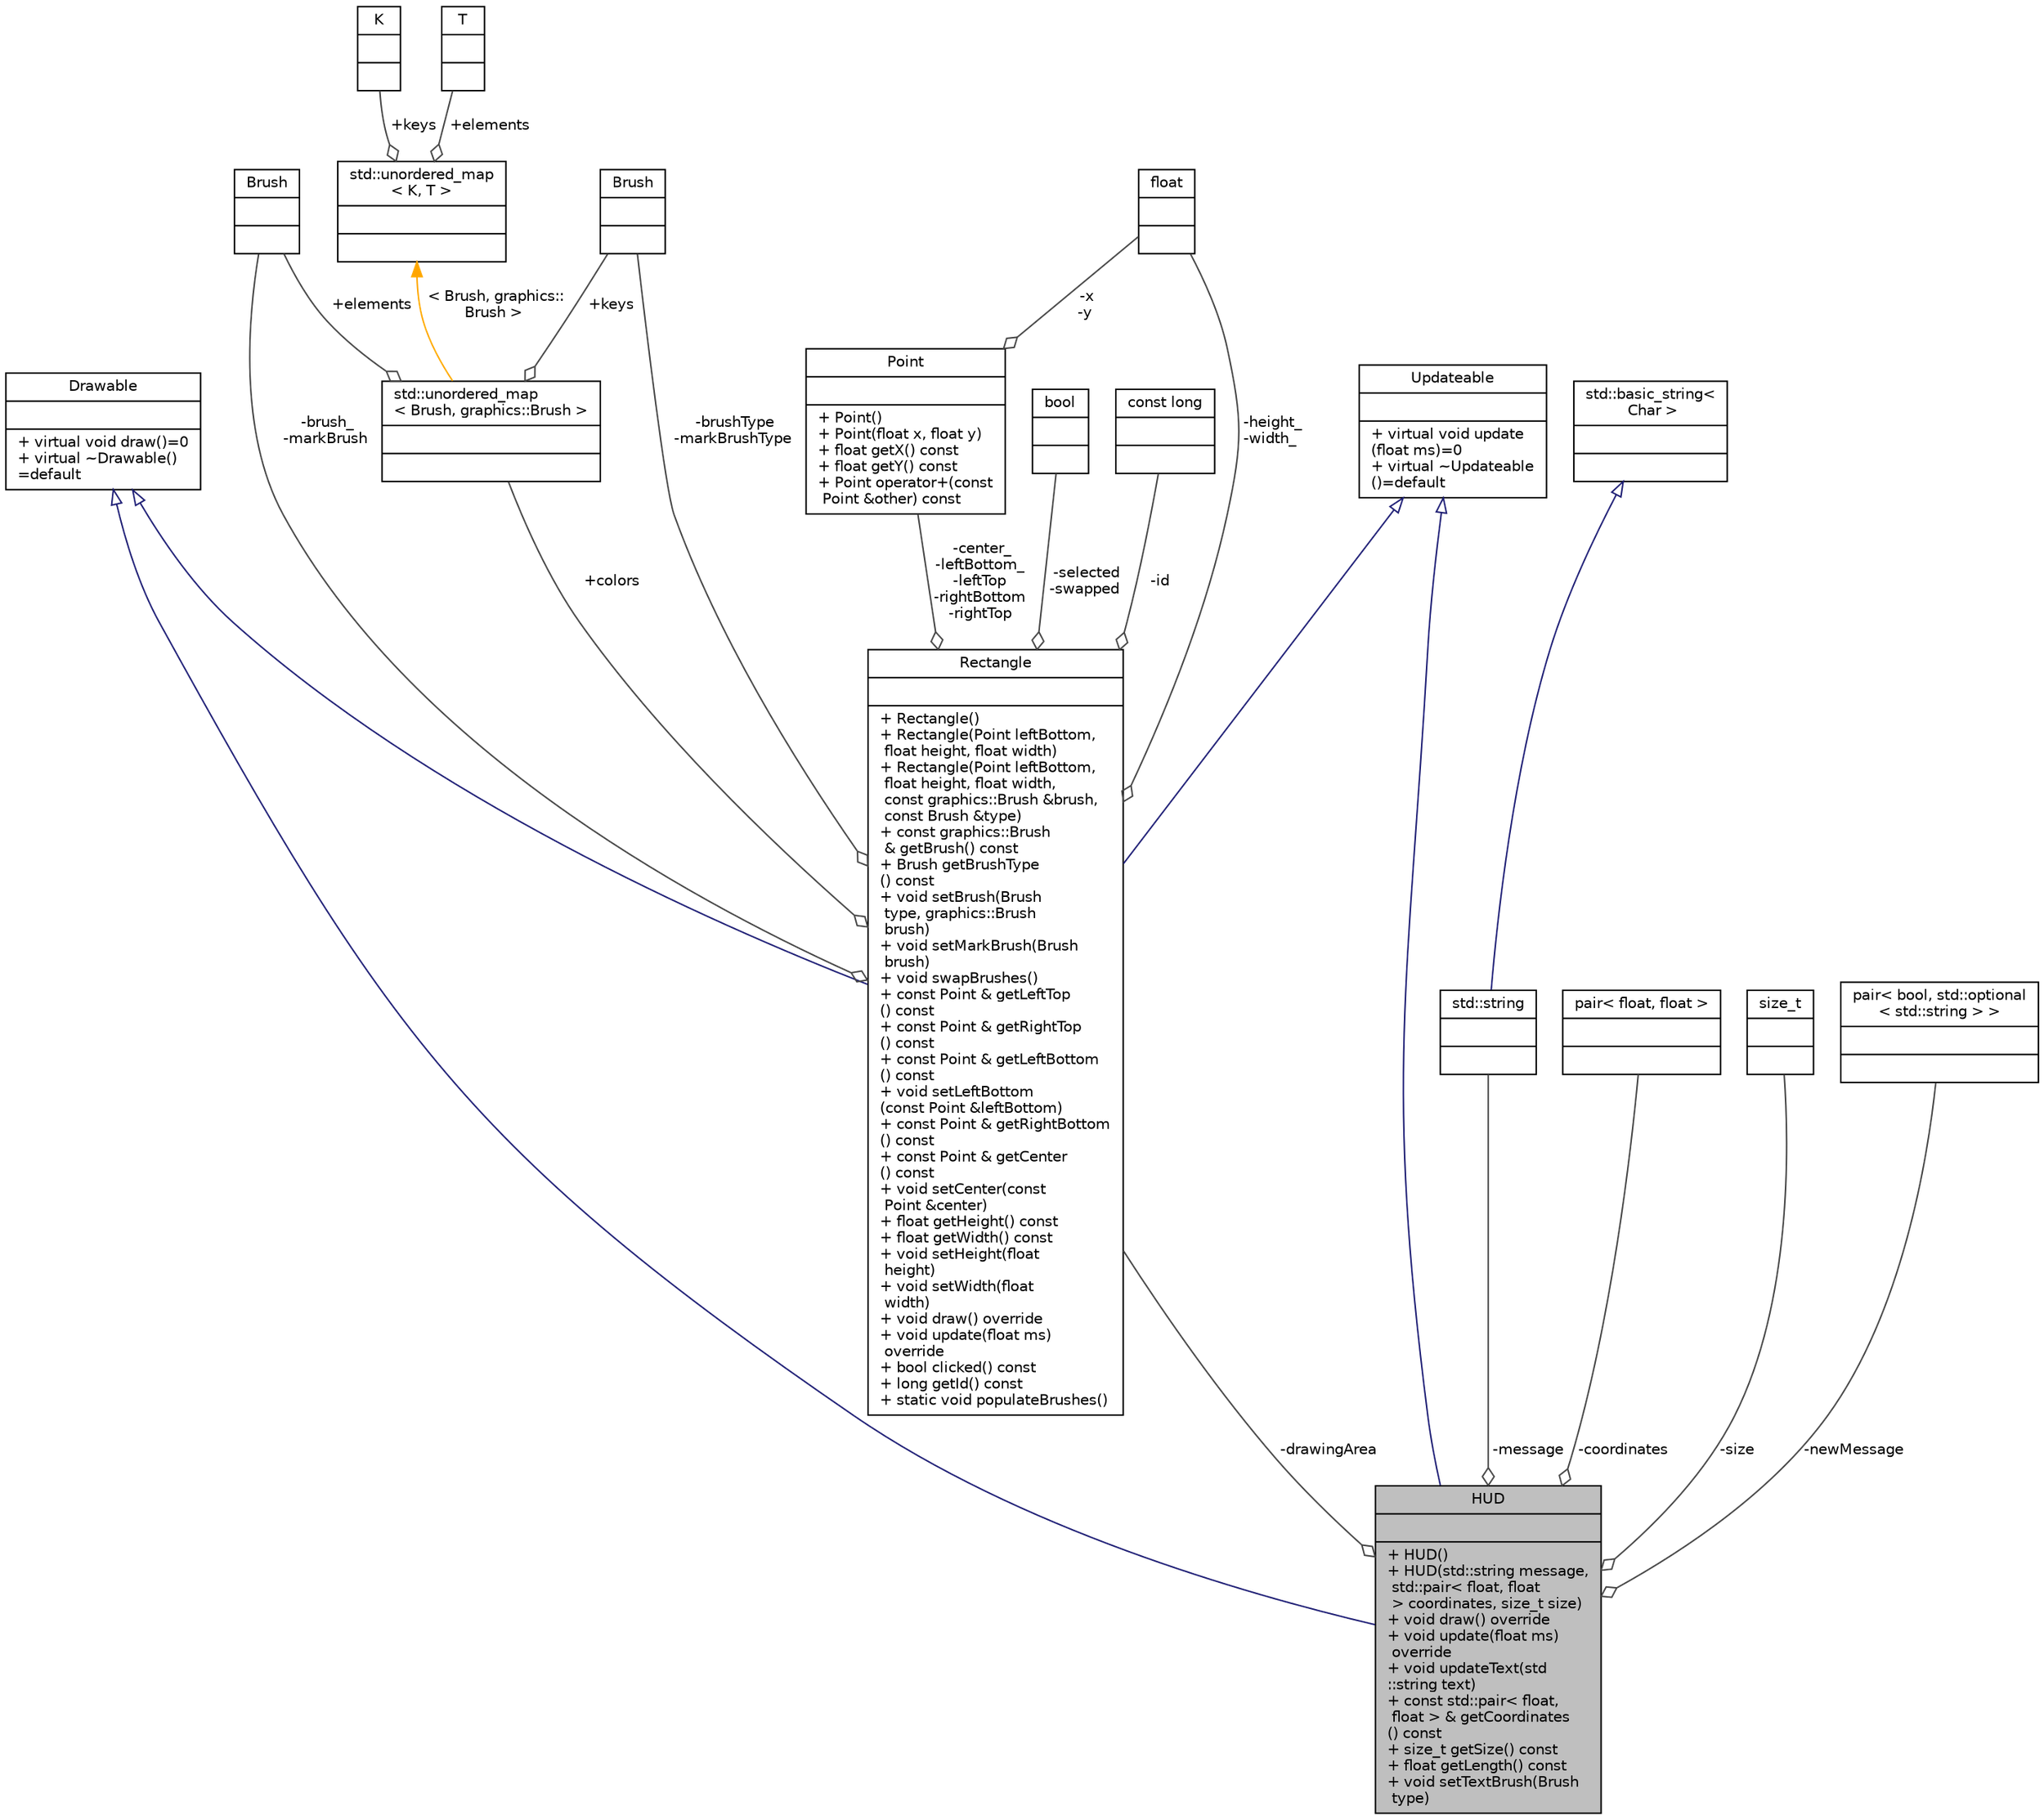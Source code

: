 digraph "HUD"
{
 // LATEX_PDF_SIZE
  bgcolor="transparent";
  edge [fontname="Helvetica",fontsize="10",labelfontname="Helvetica",labelfontsize="10"];
  node [fontname="Helvetica",fontsize="10",shape=record];
  Node1 [label="{HUD\n||+  HUD()\l+  HUD(std::string message,\l std::pair\< float, float\l \> coordinates, size_t size)\l+ void draw() override\l+ void update(float ms)\l override\l+ void updateText(std\l::string text)\l+ const std::pair\< float,\l float \> & getCoordinates\l() const\l+ size_t getSize() const\l+ float getLength() const\l+ void setTextBrush(Brush\l type)\l}",height=0.2,width=0.4,color="black", fillcolor="grey75", style="filled", fontcolor="black",tooltip=" "];
  Node2 -> Node1 [dir="back",color="midnightblue",fontsize="10",style="solid",arrowtail="onormal",fontname="Helvetica"];
  Node2 [label="{Drawable\n||+ virtual void draw()=0\l+ virtual ~Drawable()\l=default\l}",height=0.2,width=0.4,color="black",URL="$de/db8/classDrawable.html",tooltip=" "];
  Node3 -> Node1 [dir="back",color="midnightblue",fontsize="10",style="solid",arrowtail="onormal",fontname="Helvetica"];
  Node3 [label="{Updateable\n||+ virtual void update\l(float ms)=0\l+ virtual ~Updateable\l()=default\l}",height=0.2,width=0.4,color="black",URL="$d2/d7d/classUpdateable.html",tooltip=" "];
  Node4 -> Node1 [color="grey25",fontsize="10",style="solid",label=" -message" ,arrowhead="odiamond",fontname="Helvetica"];
  Node4 [label="{std::string\n||}",height=0.2,width=0.4,color="black",tooltip=" "];
  Node5 -> Node4 [dir="back",color="midnightblue",fontsize="10",style="solid",arrowtail="onormal",fontname="Helvetica"];
  Node5 [label="{std::basic_string\<\l Char \>\n||}",height=0.2,width=0.4,color="black",tooltip=" "];
  Node6 -> Node1 [color="grey25",fontsize="10",style="solid",label=" -coordinates" ,arrowhead="odiamond",fontname="Helvetica"];
  Node6 [label="{pair\< float, float \>\n||}",height=0.2,width=0.4,color="black",tooltip=" "];
  Node7 -> Node1 [color="grey25",fontsize="10",style="solid",label=" -size" ,arrowhead="odiamond",fontname="Helvetica"];
  Node7 [label="{size_t\n||}",height=0.2,width=0.4,color="black",tooltip=" "];
  Node8 -> Node1 [color="grey25",fontsize="10",style="solid",label=" -drawingArea" ,arrowhead="odiamond",fontname="Helvetica"];
  Node8 [label="{Rectangle\n||+  Rectangle()\l+  Rectangle(Point leftBottom,\l float height, float width)\l+  Rectangle(Point leftBottom,\l float height, float width,\l const graphics::Brush &brush,\l const Brush &type)\l+ const graphics::Brush\l & getBrush() const\l+ Brush getBrushType\l() const\l+ void setBrush(Brush\l type, graphics::Brush\l brush)\l+ void setMarkBrush(Brush\l brush)\l+ void swapBrushes()\l+ const Point & getLeftTop\l() const\l+ const Point & getRightTop\l() const\l+ const Point & getLeftBottom\l() const\l+ void setLeftBottom\l(const Point &leftBottom)\l+ const Point & getRightBottom\l() const\l+ const Point & getCenter\l() const\l+ void setCenter(const\l Point &center)\l+ float getHeight() const\l+ float getWidth() const\l+ void setHeight(float\l height)\l+ void setWidth(float\l width)\l+ void draw() override\l+ void update(float ms)\l override\l+ bool clicked() const\l+ long getId() const\l+ static void populateBrushes()\l}",height=0.2,width=0.4,color="black",URL="$de/d00/classRectangle.html",tooltip=" "];
  Node2 -> Node8 [dir="back",color="midnightblue",fontsize="10",style="solid",arrowtail="onormal",fontname="Helvetica"];
  Node3 -> Node8 [dir="back",color="midnightblue",fontsize="10",style="solid",arrowtail="onormal",fontname="Helvetica"];
  Node9 -> Node8 [color="grey25",fontsize="10",style="solid",label=" +colors" ,arrowhead="odiamond",fontname="Helvetica"];
  Node9 [label="{std::unordered_map\l\< Brush, graphics::Brush \>\n||}",height=0.2,width=0.4,color="black",tooltip=" "];
  Node10 -> Node9 [color="grey25",fontsize="10",style="solid",label=" +keys" ,arrowhead="odiamond",fontname="Helvetica"];
  Node10 [label="{Brush\n||}",height=0.2,width=0.4,color="black",tooltip=" "];
  Node11 -> Node9 [color="grey25",fontsize="10",style="solid",label=" +elements" ,arrowhead="odiamond",fontname="Helvetica"];
  Node11 [label="{Brush\n||}",height=0.2,width=0.4,color="black",tooltip=" "];
  Node12 -> Node9 [dir="back",color="orange",fontsize="10",style="solid",label=" \< Brush, graphics::\lBrush \>" ,fontname="Helvetica"];
  Node12 [label="{std::unordered_map\l\< K, T \>\n||}",height=0.2,width=0.4,color="black",tooltip=" "];
  Node13 -> Node12 [color="grey25",fontsize="10",style="solid",label=" +keys" ,arrowhead="odiamond",fontname="Helvetica"];
  Node13 [label="{K\n||}",height=0.2,width=0.4,color="black",tooltip=" "];
  Node14 -> Node12 [color="grey25",fontsize="10",style="solid",label=" +elements" ,arrowhead="odiamond",fontname="Helvetica"];
  Node14 [label="{T\n||}",height=0.2,width=0.4,color="black",tooltip=" "];
  Node15 -> Node8 [color="grey25",fontsize="10",style="solid",label=" -center_\n-leftBottom_\n-leftTop\n-rightBottom\n-rightTop" ,arrowhead="odiamond",fontname="Helvetica"];
  Node15 [label="{Point\n||+  Point()\l+  Point(float x, float y)\l+ float getX() const\l+ float getY() const\l+ Point operator+(const\l Point &other) const\l}",height=0.2,width=0.4,color="black",URL="$dc/d4f/classPoint.html",tooltip=" "];
  Node16 -> Node15 [color="grey25",fontsize="10",style="solid",label=" -x\n-y" ,arrowhead="odiamond",fontname="Helvetica"];
  Node16 [label="{float\n||}",height=0.2,width=0.4,color="black",tooltip=" "];
  Node16 -> Node8 [color="grey25",fontsize="10",style="solid",label=" -height_\n-width_" ,arrowhead="odiamond",fontname="Helvetica"];
  Node11 -> Node8 [color="grey25",fontsize="10",style="solid",label=" -brush_\n-markBrush" ,arrowhead="odiamond",fontname="Helvetica"];
  Node10 -> Node8 [color="grey25",fontsize="10",style="solid",label=" -brushType\n-markBrushType" ,arrowhead="odiamond",fontname="Helvetica"];
  Node17 -> Node8 [color="grey25",fontsize="10",style="solid",label=" -selected\n-swapped" ,arrowhead="odiamond",fontname="Helvetica"];
  Node17 [label="{bool\n||}",height=0.2,width=0.4,color="black",tooltip=" "];
  Node18 -> Node8 [color="grey25",fontsize="10",style="solid",label=" -id" ,arrowhead="odiamond",fontname="Helvetica"];
  Node18 [label="{const long\n||}",height=0.2,width=0.4,color="black",tooltip=" "];
  Node19 -> Node1 [color="grey25",fontsize="10",style="solid",label=" -newMessage" ,arrowhead="odiamond",fontname="Helvetica"];
  Node19 [label="{pair\< bool, std::optional\l\< std::string \> \>\n||}",height=0.2,width=0.4,color="black",tooltip=" "];
}
